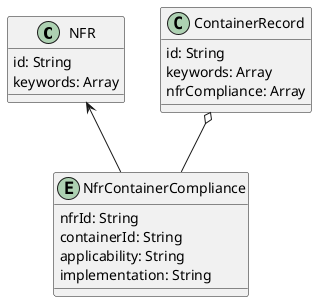 @startuml

class NFR {
    id: String
    keywords: Array
}

class ContainerRecord {
    id: String
    keywords: Array
    nfrCompliance: Array
}

entity NfrContainerCompliance {
    nfrId: String
    containerId: String
    applicability: String
    implementation: String
}

NFR <-- NfrContainerCompliance
ContainerRecord o-- NfrContainerCompliance

@enduml